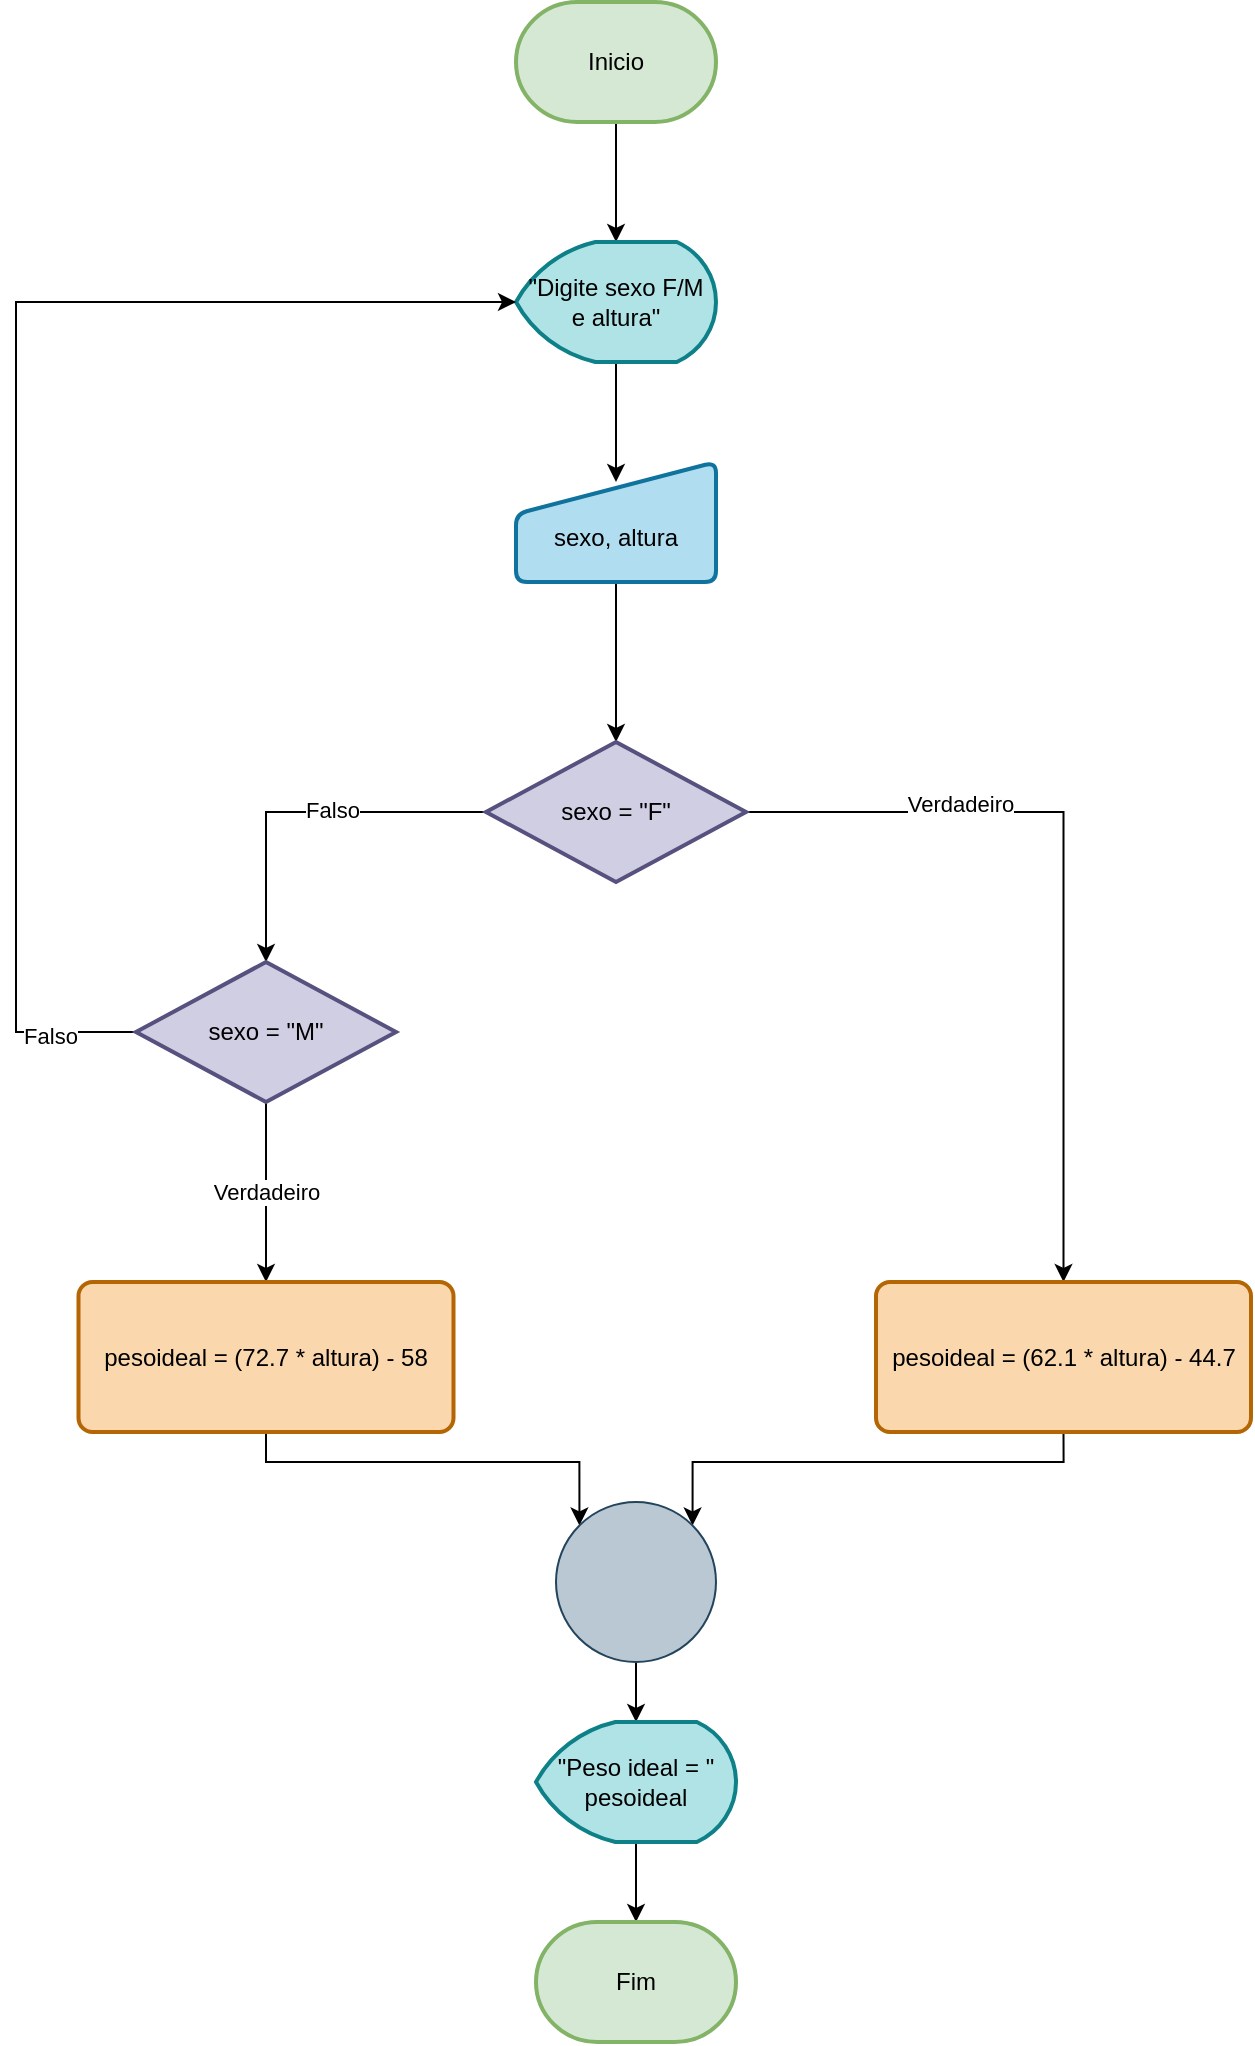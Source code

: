 <mxfile version="13.10.9" type="github"><diagram id="f6Cky5tSX9UnDhb5mkBT" name="Page-1"><mxGraphModel dx="868" dy="496" grid="1" gridSize="10" guides="1" tooltips="1" connect="1" arrows="1" fold="1" page="1" pageScale="1" pageWidth="827" pageHeight="1169" math="0" shadow="0"><root><mxCell id="0"/><mxCell id="1" parent="0"/><mxCell id="x7_UkA0yJO0WZYdNvGme-4" style="edgeStyle=orthogonalEdgeStyle;rounded=0;orthogonalLoop=1;jettySize=auto;html=1;exitX=0.5;exitY=1;exitDx=0;exitDy=0;exitPerimeter=0;entryX=0.5;entryY=0;entryDx=0;entryDy=0;entryPerimeter=0;" edge="1" parent="1" source="x7_UkA0yJO0WZYdNvGme-2" target="x7_UkA0yJO0WZYdNvGme-3"><mxGeometry relative="1" as="geometry"/></mxCell><mxCell id="x7_UkA0yJO0WZYdNvGme-2" value="Inicio" style="strokeWidth=2;html=1;shape=mxgraph.flowchart.terminator;whiteSpace=wrap;fillColor=#d5e8d4;strokeColor=#82b366;" vertex="1" parent="1"><mxGeometry x="380" y="110" width="100" height="60" as="geometry"/></mxCell><mxCell id="x7_UkA0yJO0WZYdNvGme-10" style="edgeStyle=orthogonalEdgeStyle;rounded=0;orthogonalLoop=1;jettySize=auto;html=1;exitX=0.5;exitY=1;exitDx=0;exitDy=0;exitPerimeter=0;" edge="1" parent="1" source="x7_UkA0yJO0WZYdNvGme-3"><mxGeometry relative="1" as="geometry"><mxPoint x="430" y="350" as="targetPoint"/><Array as="points"><mxPoint x="430" y="350"/><mxPoint x="430" y="350"/></Array></mxGeometry></mxCell><mxCell id="x7_UkA0yJO0WZYdNvGme-3" value="&quot;Digite sexo F/M&lt;br&gt;e altura&quot;" style="strokeWidth=2;html=1;shape=mxgraph.flowchart.display;whiteSpace=wrap;fillColor=#b0e3e6;strokeColor=#0e8088;" vertex="1" parent="1"><mxGeometry x="380" y="230" width="100" height="60" as="geometry"/></mxCell><mxCell id="x7_UkA0yJO0WZYdNvGme-9" style="edgeStyle=orthogonalEdgeStyle;rounded=0;orthogonalLoop=1;jettySize=auto;html=1;exitX=0.5;exitY=1;exitDx=0;exitDy=0;entryX=0.5;entryY=0;entryDx=0;entryDy=0;entryPerimeter=0;" edge="1" parent="1" source="x7_UkA0yJO0WZYdNvGme-5" target="x7_UkA0yJO0WZYdNvGme-8"><mxGeometry relative="1" as="geometry"/></mxCell><mxCell id="x7_UkA0yJO0WZYdNvGme-5" value="&lt;br&gt;sexo, altura" style="html=1;strokeWidth=2;shape=manualInput;whiteSpace=wrap;rounded=1;size=26;arcSize=11;fillColor=#b1ddf0;strokeColor=#10739e;" vertex="1" parent="1"><mxGeometry x="380" y="340" width="100" height="60" as="geometry"/></mxCell><mxCell id="x7_UkA0yJO0WZYdNvGme-12" style="edgeStyle=orthogonalEdgeStyle;rounded=0;orthogonalLoop=1;jettySize=auto;html=1;exitX=1;exitY=0.5;exitDx=0;exitDy=0;exitPerimeter=0;" edge="1" parent="1" source="x7_UkA0yJO0WZYdNvGme-8" target="x7_UkA0yJO0WZYdNvGme-11"><mxGeometry relative="1" as="geometry"/></mxCell><mxCell id="x7_UkA0yJO0WZYdNvGme-13" value="Verdadeiro" style="edgeLabel;html=1;align=center;verticalAlign=middle;resizable=0;points=[];" vertex="1" connectable="0" parent="x7_UkA0yJO0WZYdNvGme-12"><mxGeometry x="-0.459" y="4" relative="1" as="geometry"><mxPoint as="offset"/></mxGeometry></mxCell><mxCell id="x7_UkA0yJO0WZYdNvGme-15" style="edgeStyle=orthogonalEdgeStyle;rounded=0;orthogonalLoop=1;jettySize=auto;html=1;exitX=0;exitY=0.5;exitDx=0;exitDy=0;exitPerimeter=0;entryX=0.5;entryY=0;entryDx=0;entryDy=0;entryPerimeter=0;" edge="1" parent="1" source="x7_UkA0yJO0WZYdNvGme-8" target="x7_UkA0yJO0WZYdNvGme-14"><mxGeometry relative="1" as="geometry"/></mxCell><mxCell id="x7_UkA0yJO0WZYdNvGme-18" value="Falso" style="edgeLabel;html=1;align=center;verticalAlign=middle;resizable=0;points=[];" vertex="1" connectable="0" parent="x7_UkA0yJO0WZYdNvGme-15"><mxGeometry x="-0.168" y="-1" relative="1" as="geometry"><mxPoint as="offset"/></mxGeometry></mxCell><mxCell id="x7_UkA0yJO0WZYdNvGme-8" value="sexo = &quot;F&quot;" style="strokeWidth=2;html=1;shape=mxgraph.flowchart.decision;whiteSpace=wrap;fillColor=#d0cee2;strokeColor=#56517e;" vertex="1" parent="1"><mxGeometry x="365" y="480" width="130" height="70" as="geometry"/></mxCell><mxCell id="x7_UkA0yJO0WZYdNvGme-26" style="edgeStyle=orthogonalEdgeStyle;rounded=0;orthogonalLoop=1;jettySize=auto;html=1;exitX=0.5;exitY=1;exitDx=0;exitDy=0;entryX=1;entryY=0;entryDx=0;entryDy=0;" edge="1" parent="1" source="x7_UkA0yJO0WZYdNvGme-11" target="x7_UkA0yJO0WZYdNvGme-23"><mxGeometry relative="1" as="geometry"><Array as="points"><mxPoint x="654" y="840"/><mxPoint x="468" y="840"/></Array></mxGeometry></mxCell><mxCell id="x7_UkA0yJO0WZYdNvGme-11" value="pesoideal = (62.1 * altura) - 44.7" style="rounded=1;whiteSpace=wrap;html=1;absoluteArcSize=1;arcSize=14;strokeWidth=2;fillColor=#fad7ac;strokeColor=#b46504;" vertex="1" parent="1"><mxGeometry x="560" y="750" width="187.5" height="75" as="geometry"/></mxCell><mxCell id="x7_UkA0yJO0WZYdNvGme-19" style="edgeStyle=orthogonalEdgeStyle;rounded=0;orthogonalLoop=1;jettySize=auto;html=1;exitX=0;exitY=0.5;exitDx=0;exitDy=0;exitPerimeter=0;entryX=0;entryY=0.5;entryDx=0;entryDy=0;entryPerimeter=0;" edge="1" parent="1" source="x7_UkA0yJO0WZYdNvGme-14" target="x7_UkA0yJO0WZYdNvGme-3"><mxGeometry relative="1" as="geometry"><Array as="points"><mxPoint x="130" y="625"/><mxPoint x="130" y="260"/></Array></mxGeometry></mxCell><mxCell id="x7_UkA0yJO0WZYdNvGme-20" value="Falso" style="edgeLabel;html=1;align=center;verticalAlign=middle;resizable=0;points=[];" vertex="1" connectable="0" parent="x7_UkA0yJO0WZYdNvGme-19"><mxGeometry x="-0.873" y="2" relative="1" as="geometry"><mxPoint as="offset"/></mxGeometry></mxCell><mxCell id="x7_UkA0yJO0WZYdNvGme-21" value="Verdadeiro" style="edgeStyle=orthogonalEdgeStyle;rounded=0;orthogonalLoop=1;jettySize=auto;html=1;exitX=0.5;exitY=1;exitDx=0;exitDy=0;exitPerimeter=0;" edge="1" parent="1" source="x7_UkA0yJO0WZYdNvGme-14"><mxGeometry relative="1" as="geometry"><mxPoint x="255" y="750" as="targetPoint"/><Array as="points"><mxPoint x="255" y="690"/><mxPoint x="255" y="690"/></Array></mxGeometry></mxCell><mxCell id="x7_UkA0yJO0WZYdNvGme-14" value="sexo = &quot;M&quot;" style="strokeWidth=2;html=1;shape=mxgraph.flowchart.decision;whiteSpace=wrap;fillColor=#d0cee2;strokeColor=#56517e;" vertex="1" parent="1"><mxGeometry x="190" y="590" width="130" height="70" as="geometry"/></mxCell><mxCell id="x7_UkA0yJO0WZYdNvGme-24" style="edgeStyle=orthogonalEdgeStyle;rounded=0;orthogonalLoop=1;jettySize=auto;html=1;exitX=0.5;exitY=1;exitDx=0;exitDy=0;entryX=0;entryY=0;entryDx=0;entryDy=0;" edge="1" parent="1" source="x7_UkA0yJO0WZYdNvGme-22" target="x7_UkA0yJO0WZYdNvGme-23"><mxGeometry relative="1" as="geometry"><Array as="points"><mxPoint x="255" y="840"/><mxPoint x="412" y="840"/></Array></mxGeometry></mxCell><mxCell id="x7_UkA0yJO0WZYdNvGme-22" value="pesoideal = (72.7 * altura) - 58" style="rounded=1;whiteSpace=wrap;html=1;absoluteArcSize=1;arcSize=14;strokeWidth=2;fillColor=#fad7ac;strokeColor=#b46504;" vertex="1" parent="1"><mxGeometry x="161.25" y="750" width="187.5" height="75" as="geometry"/></mxCell><mxCell id="x7_UkA0yJO0WZYdNvGme-28" style="edgeStyle=orthogonalEdgeStyle;rounded=0;orthogonalLoop=1;jettySize=auto;html=1;exitX=0.5;exitY=1;exitDx=0;exitDy=0;" edge="1" parent="1" source="x7_UkA0yJO0WZYdNvGme-23" target="x7_UkA0yJO0WZYdNvGme-27"><mxGeometry relative="1" as="geometry"/></mxCell><mxCell id="x7_UkA0yJO0WZYdNvGme-23" value="" style="ellipse;whiteSpace=wrap;html=1;aspect=fixed;fillColor=#bac8d3;strokeColor=#23445d;" vertex="1" parent="1"><mxGeometry x="400" y="860" width="80" height="80" as="geometry"/></mxCell><mxCell id="x7_UkA0yJO0WZYdNvGme-30" style="edgeStyle=orthogonalEdgeStyle;rounded=0;orthogonalLoop=1;jettySize=auto;html=1;exitX=0.5;exitY=1;exitDx=0;exitDy=0;exitPerimeter=0;" edge="1" parent="1" source="x7_UkA0yJO0WZYdNvGme-27" target="x7_UkA0yJO0WZYdNvGme-29"><mxGeometry relative="1" as="geometry"/></mxCell><mxCell id="x7_UkA0yJO0WZYdNvGme-27" value="&quot;Peso ideal = &quot;&lt;br&gt;pesoideal" style="strokeWidth=2;html=1;shape=mxgraph.flowchart.display;whiteSpace=wrap;fillColor=#b0e3e6;strokeColor=#0e8088;" vertex="1" parent="1"><mxGeometry x="390" y="970" width="100" height="60" as="geometry"/></mxCell><mxCell id="x7_UkA0yJO0WZYdNvGme-29" value="Fim" style="strokeWidth=2;html=1;shape=mxgraph.flowchart.terminator;whiteSpace=wrap;fillColor=#d5e8d4;strokeColor=#82b366;" vertex="1" parent="1"><mxGeometry x="390" y="1070" width="100" height="60" as="geometry"/></mxCell></root></mxGraphModel></diagram></mxfile>